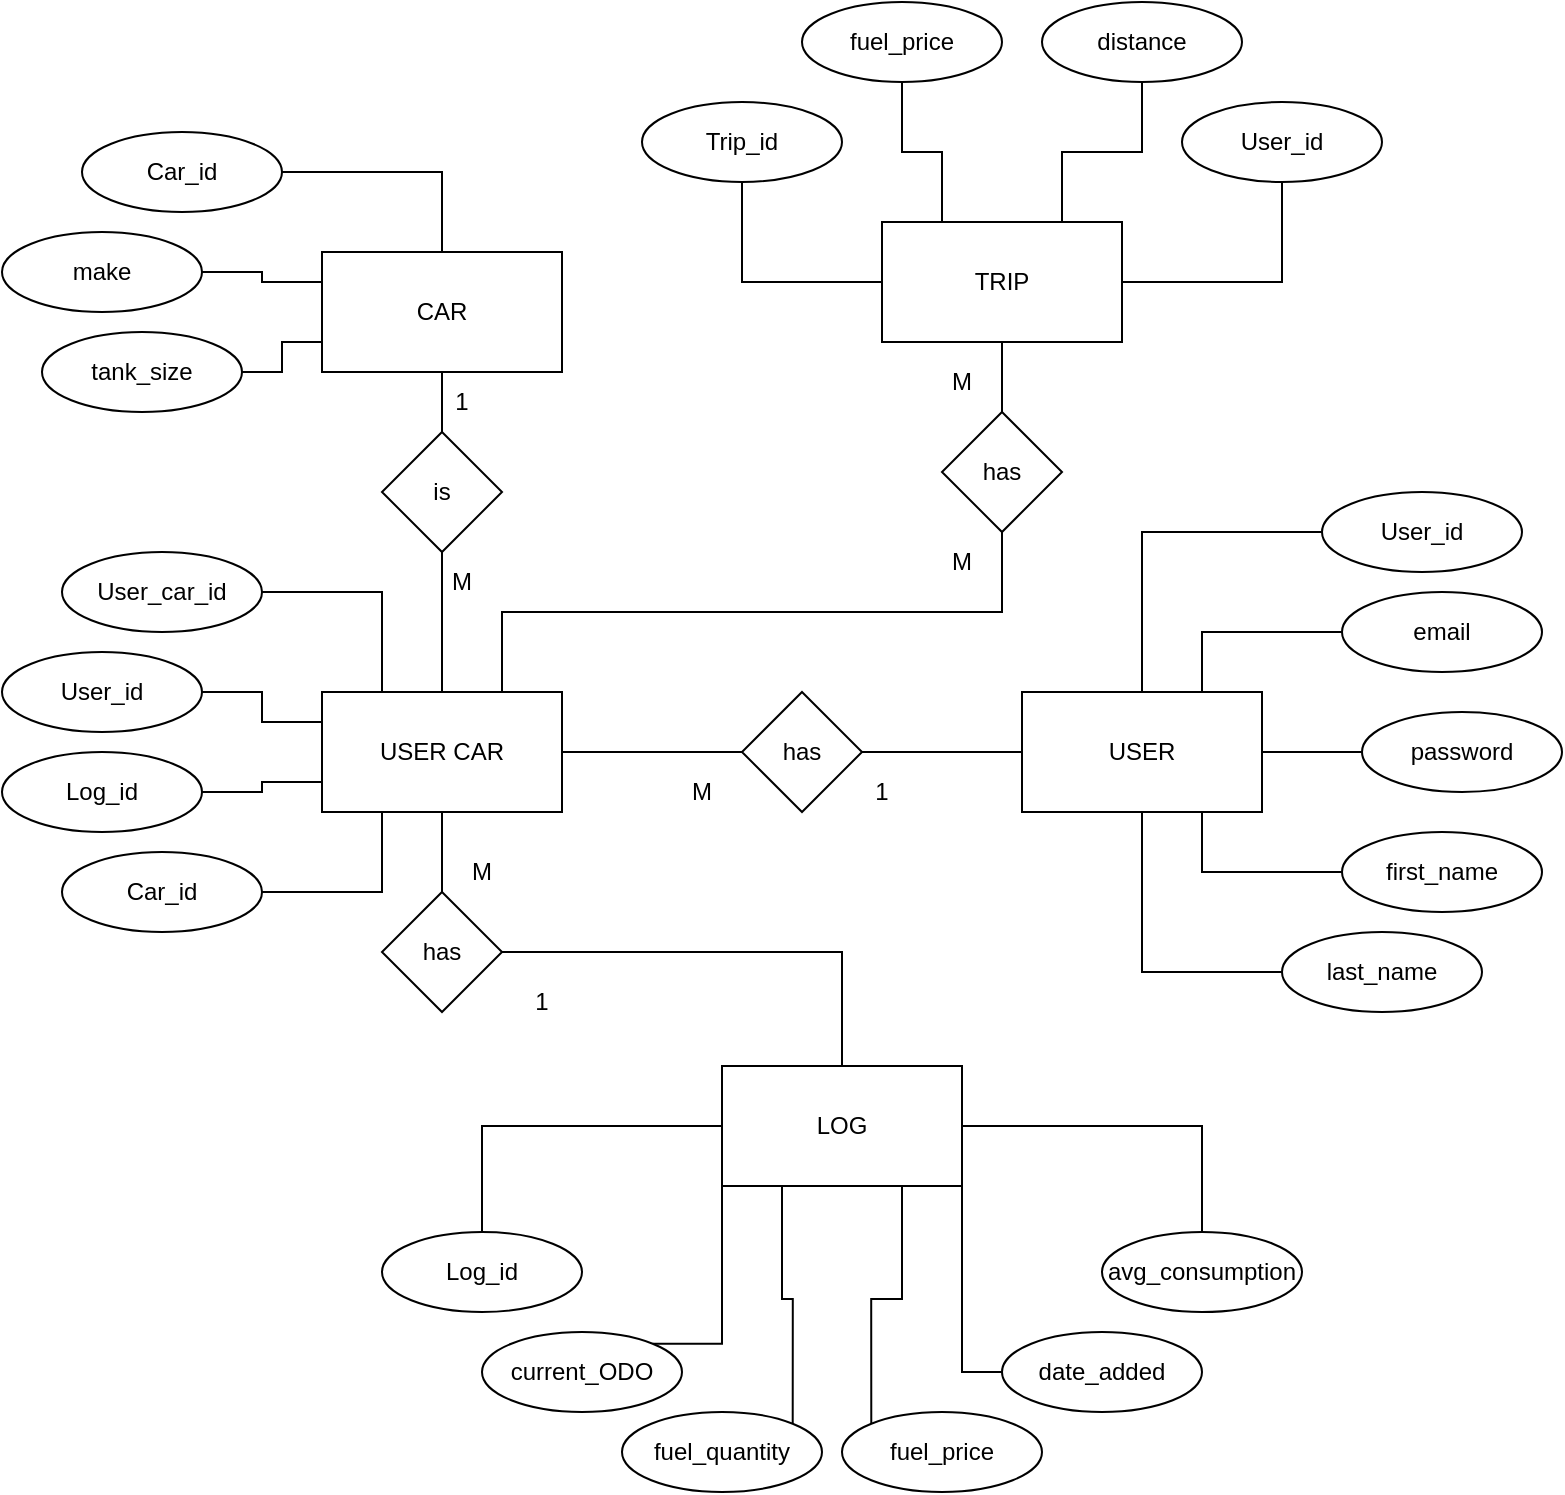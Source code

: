 <mxfile version="21.3.8" type="github">
  <diagram name="Page-1" id="bXm6ZJBDTjJmP4H4rrZE">
    <mxGraphModel dx="1158" dy="778" grid="1" gridSize="10" guides="1" tooltips="1" connect="1" arrows="1" fold="1" page="1" pageScale="1" pageWidth="1169" pageHeight="827" math="0" shadow="0">
      <root>
        <mxCell id="0" />
        <mxCell id="1" parent="0" />
        <mxCell id="v7uv-vrLvc0-VAxoKwnR-17" style="edgeStyle=orthogonalEdgeStyle;rounded=0;orthogonalLoop=1;jettySize=auto;html=1;exitX=0;exitY=0.5;exitDx=0;exitDy=0;entryX=1;entryY=0.5;entryDx=0;entryDy=0;endArrow=none;endFill=0;" edge="1" parent="1" source="v7uv-vrLvc0-VAxoKwnR-1" target="v7uv-vrLvc0-VAxoKwnR-16">
          <mxGeometry relative="1" as="geometry" />
        </mxCell>
        <mxCell id="v7uv-vrLvc0-VAxoKwnR-1" value="USER" style="rounded=0;whiteSpace=wrap;html=1;" vertex="1" parent="1">
          <mxGeometry x="680" y="385" width="120" height="60" as="geometry" />
        </mxCell>
        <mxCell id="v7uv-vrLvc0-VAxoKwnR-2" value="CAR" style="rounded=0;whiteSpace=wrap;html=1;" vertex="1" parent="1">
          <mxGeometry x="330" y="165" width="120" height="60" as="geometry" />
        </mxCell>
        <mxCell id="v7uv-vrLvc0-VAxoKwnR-3" value="USER CAR" style="rounded=0;whiteSpace=wrap;html=1;" vertex="1" parent="1">
          <mxGeometry x="330" y="385" width="120" height="60" as="geometry" />
        </mxCell>
        <mxCell id="v7uv-vrLvc0-VAxoKwnR-4" value="LOG" style="rounded=0;whiteSpace=wrap;html=1;" vertex="1" parent="1">
          <mxGeometry x="530" y="572" width="120" height="60" as="geometry" />
        </mxCell>
        <mxCell id="v7uv-vrLvc0-VAxoKwnR-5" value="TRIP" style="rounded=0;whiteSpace=wrap;html=1;" vertex="1" parent="1">
          <mxGeometry x="610" y="150" width="120" height="60" as="geometry" />
        </mxCell>
        <mxCell id="v7uv-vrLvc0-VAxoKwnR-15" style="edgeStyle=orthogonalEdgeStyle;rounded=0;orthogonalLoop=1;jettySize=auto;html=1;exitX=0;exitY=0.5;exitDx=0;exitDy=0;entryX=0.5;entryY=0;entryDx=0;entryDy=0;endArrow=none;endFill=0;" edge="1" parent="1" source="v7uv-vrLvc0-VAxoKwnR-6" target="v7uv-vrLvc0-VAxoKwnR-1">
          <mxGeometry relative="1" as="geometry" />
        </mxCell>
        <mxCell id="v7uv-vrLvc0-VAxoKwnR-6" value="User_id" style="ellipse;whiteSpace=wrap;html=1;" vertex="1" parent="1">
          <mxGeometry x="830" y="285" width="100" height="40" as="geometry" />
        </mxCell>
        <mxCell id="v7uv-vrLvc0-VAxoKwnR-14" style="edgeStyle=orthogonalEdgeStyle;rounded=0;orthogonalLoop=1;jettySize=auto;html=1;exitX=0;exitY=0.5;exitDx=0;exitDy=0;entryX=0.75;entryY=0;entryDx=0;entryDy=0;endArrow=none;endFill=0;" edge="1" parent="1" source="v7uv-vrLvc0-VAxoKwnR-7" target="v7uv-vrLvc0-VAxoKwnR-1">
          <mxGeometry relative="1" as="geometry" />
        </mxCell>
        <mxCell id="v7uv-vrLvc0-VAxoKwnR-7" value="email" style="ellipse;whiteSpace=wrap;html=1;" vertex="1" parent="1">
          <mxGeometry x="840" y="335" width="100" height="40" as="geometry" />
        </mxCell>
        <mxCell id="v7uv-vrLvc0-VAxoKwnR-13" style="edgeStyle=orthogonalEdgeStyle;rounded=0;orthogonalLoop=1;jettySize=auto;html=1;exitX=0;exitY=0.5;exitDx=0;exitDy=0;endArrow=none;endFill=0;" edge="1" parent="1" source="v7uv-vrLvc0-VAxoKwnR-8" target="v7uv-vrLvc0-VAxoKwnR-1">
          <mxGeometry relative="1" as="geometry" />
        </mxCell>
        <mxCell id="v7uv-vrLvc0-VAxoKwnR-8" value="password" style="ellipse;whiteSpace=wrap;html=1;" vertex="1" parent="1">
          <mxGeometry x="850" y="395" width="100" height="40" as="geometry" />
        </mxCell>
        <mxCell id="v7uv-vrLvc0-VAxoKwnR-12" style="edgeStyle=orthogonalEdgeStyle;rounded=0;orthogonalLoop=1;jettySize=auto;html=1;exitX=0;exitY=0.5;exitDx=0;exitDy=0;entryX=0.75;entryY=1;entryDx=0;entryDy=0;endArrow=none;endFill=0;" edge="1" parent="1" source="v7uv-vrLvc0-VAxoKwnR-9" target="v7uv-vrLvc0-VAxoKwnR-1">
          <mxGeometry relative="1" as="geometry" />
        </mxCell>
        <mxCell id="v7uv-vrLvc0-VAxoKwnR-9" value="first_name" style="ellipse;whiteSpace=wrap;html=1;" vertex="1" parent="1">
          <mxGeometry x="840" y="455" width="100" height="40" as="geometry" />
        </mxCell>
        <mxCell id="v7uv-vrLvc0-VAxoKwnR-11" style="edgeStyle=orthogonalEdgeStyle;rounded=0;orthogonalLoop=1;jettySize=auto;html=1;exitX=0;exitY=0.5;exitDx=0;exitDy=0;entryX=0.5;entryY=1;entryDx=0;entryDy=0;endArrow=none;endFill=0;" edge="1" parent="1" source="v7uv-vrLvc0-VAxoKwnR-10" target="v7uv-vrLvc0-VAxoKwnR-1">
          <mxGeometry relative="1" as="geometry" />
        </mxCell>
        <mxCell id="v7uv-vrLvc0-VAxoKwnR-10" value="last_name" style="ellipse;whiteSpace=wrap;html=1;" vertex="1" parent="1">
          <mxGeometry x="810" y="505" width="100" height="40" as="geometry" />
        </mxCell>
        <mxCell id="v7uv-vrLvc0-VAxoKwnR-18" style="edgeStyle=orthogonalEdgeStyle;rounded=0;orthogonalLoop=1;jettySize=auto;html=1;exitX=0;exitY=0.5;exitDx=0;exitDy=0;entryX=1;entryY=0.5;entryDx=0;entryDy=0;endArrow=none;endFill=0;" edge="1" parent="1" source="v7uv-vrLvc0-VAxoKwnR-16" target="v7uv-vrLvc0-VAxoKwnR-3">
          <mxGeometry relative="1" as="geometry" />
        </mxCell>
        <mxCell id="v7uv-vrLvc0-VAxoKwnR-16" value="has" style="rhombus;whiteSpace=wrap;html=1;" vertex="1" parent="1">
          <mxGeometry x="540" y="385" width="60" height="60" as="geometry" />
        </mxCell>
        <mxCell id="v7uv-vrLvc0-VAxoKwnR-25" style="edgeStyle=orthogonalEdgeStyle;rounded=0;orthogonalLoop=1;jettySize=auto;html=1;exitX=1;exitY=0.5;exitDx=0;exitDy=0;entryX=0.25;entryY=0;entryDx=0;entryDy=0;endArrow=none;endFill=0;" edge="1" parent="1" source="v7uv-vrLvc0-VAxoKwnR-19" target="v7uv-vrLvc0-VAxoKwnR-3">
          <mxGeometry relative="1" as="geometry" />
        </mxCell>
        <mxCell id="v7uv-vrLvc0-VAxoKwnR-19" value="User_car_id" style="ellipse;whiteSpace=wrap;html=1;" vertex="1" parent="1">
          <mxGeometry x="200" y="315" width="100" height="40" as="geometry" />
        </mxCell>
        <mxCell id="v7uv-vrLvc0-VAxoKwnR-24" style="edgeStyle=orthogonalEdgeStyle;rounded=0;orthogonalLoop=1;jettySize=auto;html=1;exitX=1;exitY=0.5;exitDx=0;exitDy=0;entryX=0;entryY=0.25;entryDx=0;entryDy=0;endArrow=none;endFill=0;" edge="1" parent="1" source="v7uv-vrLvc0-VAxoKwnR-20" target="v7uv-vrLvc0-VAxoKwnR-3">
          <mxGeometry relative="1" as="geometry" />
        </mxCell>
        <mxCell id="v7uv-vrLvc0-VAxoKwnR-20" value="User_id" style="ellipse;whiteSpace=wrap;html=1;" vertex="1" parent="1">
          <mxGeometry x="170" y="365" width="100" height="40" as="geometry" />
        </mxCell>
        <mxCell id="v7uv-vrLvc0-VAxoKwnR-23" style="edgeStyle=orthogonalEdgeStyle;rounded=0;orthogonalLoop=1;jettySize=auto;html=1;exitX=1;exitY=0.5;exitDx=0;exitDy=0;entryX=0;entryY=0.75;entryDx=0;entryDy=0;endArrow=none;endFill=0;" edge="1" parent="1" source="v7uv-vrLvc0-VAxoKwnR-21" target="v7uv-vrLvc0-VAxoKwnR-3">
          <mxGeometry relative="1" as="geometry" />
        </mxCell>
        <mxCell id="v7uv-vrLvc0-VAxoKwnR-21" value="Log_id" style="ellipse;whiteSpace=wrap;html=1;" vertex="1" parent="1">
          <mxGeometry x="170" y="415" width="100" height="40" as="geometry" />
        </mxCell>
        <mxCell id="v7uv-vrLvc0-VAxoKwnR-26" style="edgeStyle=orthogonalEdgeStyle;rounded=0;orthogonalLoop=1;jettySize=auto;html=1;exitX=1;exitY=0.5;exitDx=0;exitDy=0;entryX=0.25;entryY=1;entryDx=0;entryDy=0;endArrow=none;endFill=0;" edge="1" parent="1" source="v7uv-vrLvc0-VAxoKwnR-22" target="v7uv-vrLvc0-VAxoKwnR-3">
          <mxGeometry relative="1" as="geometry" />
        </mxCell>
        <mxCell id="v7uv-vrLvc0-VAxoKwnR-22" value="Car_id" style="ellipse;whiteSpace=wrap;html=1;" vertex="1" parent="1">
          <mxGeometry x="200" y="465" width="100" height="40" as="geometry" />
        </mxCell>
        <mxCell id="v7uv-vrLvc0-VAxoKwnR-28" style="edgeStyle=orthogonalEdgeStyle;rounded=0;orthogonalLoop=1;jettySize=auto;html=1;exitX=0.5;exitY=0;exitDx=0;exitDy=0;entryX=0.5;entryY=1;entryDx=0;entryDy=0;endArrow=none;endFill=0;" edge="1" parent="1" source="v7uv-vrLvc0-VAxoKwnR-27" target="v7uv-vrLvc0-VAxoKwnR-2">
          <mxGeometry relative="1" as="geometry" />
        </mxCell>
        <mxCell id="v7uv-vrLvc0-VAxoKwnR-29" style="edgeStyle=orthogonalEdgeStyle;rounded=0;orthogonalLoop=1;jettySize=auto;html=1;exitX=0.5;exitY=1;exitDx=0;exitDy=0;entryX=0.5;entryY=0;entryDx=0;entryDy=0;endArrow=none;endFill=0;" edge="1" parent="1" source="v7uv-vrLvc0-VAxoKwnR-27" target="v7uv-vrLvc0-VAxoKwnR-3">
          <mxGeometry relative="1" as="geometry" />
        </mxCell>
        <mxCell id="v7uv-vrLvc0-VAxoKwnR-27" value="is" style="rhombus;whiteSpace=wrap;html=1;" vertex="1" parent="1">
          <mxGeometry x="360" y="255" width="60" height="60" as="geometry" />
        </mxCell>
        <mxCell id="v7uv-vrLvc0-VAxoKwnR-33" style="edgeStyle=orthogonalEdgeStyle;rounded=0;orthogonalLoop=1;jettySize=auto;html=1;endArrow=none;endFill=0;" edge="1" parent="1" source="v7uv-vrLvc0-VAxoKwnR-30" target="v7uv-vrLvc0-VAxoKwnR-4">
          <mxGeometry relative="1" as="geometry" />
        </mxCell>
        <mxCell id="v7uv-vrLvc0-VAxoKwnR-34" style="edgeStyle=orthogonalEdgeStyle;rounded=0;orthogonalLoop=1;jettySize=auto;html=1;exitX=0.5;exitY=0;exitDx=0;exitDy=0;entryX=0.5;entryY=1;entryDx=0;entryDy=0;endArrow=none;endFill=0;" edge="1" parent="1" source="v7uv-vrLvc0-VAxoKwnR-30" target="v7uv-vrLvc0-VAxoKwnR-3">
          <mxGeometry relative="1" as="geometry" />
        </mxCell>
        <mxCell id="v7uv-vrLvc0-VAxoKwnR-30" value="has" style="rhombus;whiteSpace=wrap;html=1;" vertex="1" parent="1">
          <mxGeometry x="360" y="485" width="60" height="60" as="geometry" />
        </mxCell>
        <mxCell id="v7uv-vrLvc0-VAxoKwnR-41" style="edgeStyle=orthogonalEdgeStyle;rounded=0;orthogonalLoop=1;jettySize=auto;html=1;exitX=0.5;exitY=0;exitDx=0;exitDy=0;entryX=0;entryY=0.5;entryDx=0;entryDy=0;endArrow=none;endFill=0;" edge="1" parent="1" source="v7uv-vrLvc0-VAxoKwnR-35" target="v7uv-vrLvc0-VAxoKwnR-4">
          <mxGeometry relative="1" as="geometry" />
        </mxCell>
        <mxCell id="v7uv-vrLvc0-VAxoKwnR-35" value="Log_id" style="ellipse;whiteSpace=wrap;html=1;" vertex="1" parent="1">
          <mxGeometry x="360" y="655" width="100" height="40" as="geometry" />
        </mxCell>
        <mxCell id="v7uv-vrLvc0-VAxoKwnR-42" style="edgeStyle=orthogonalEdgeStyle;rounded=0;orthogonalLoop=1;jettySize=auto;html=1;exitX=1;exitY=0;exitDx=0;exitDy=0;entryX=0;entryY=1;entryDx=0;entryDy=0;endArrow=none;endFill=0;" edge="1" parent="1" source="v7uv-vrLvc0-VAxoKwnR-36" target="v7uv-vrLvc0-VAxoKwnR-4">
          <mxGeometry relative="1" as="geometry" />
        </mxCell>
        <mxCell id="v7uv-vrLvc0-VAxoKwnR-36" value="current_ODO" style="ellipse;whiteSpace=wrap;html=1;" vertex="1" parent="1">
          <mxGeometry x="410" y="705" width="100" height="40" as="geometry" />
        </mxCell>
        <mxCell id="v7uv-vrLvc0-VAxoKwnR-43" style="edgeStyle=orthogonalEdgeStyle;rounded=0;orthogonalLoop=1;jettySize=auto;html=1;exitX=1;exitY=0;exitDx=0;exitDy=0;entryX=0.25;entryY=1;entryDx=0;entryDy=0;endArrow=none;endFill=0;" edge="1" parent="1" source="v7uv-vrLvc0-VAxoKwnR-37" target="v7uv-vrLvc0-VAxoKwnR-4">
          <mxGeometry relative="1" as="geometry" />
        </mxCell>
        <mxCell id="v7uv-vrLvc0-VAxoKwnR-37" value="fuel_quantity" style="ellipse;whiteSpace=wrap;html=1;" vertex="1" parent="1">
          <mxGeometry x="480" y="745" width="100" height="40" as="geometry" />
        </mxCell>
        <mxCell id="v7uv-vrLvc0-VAxoKwnR-44" style="edgeStyle=orthogonalEdgeStyle;rounded=0;orthogonalLoop=1;jettySize=auto;html=1;exitX=0;exitY=0;exitDx=0;exitDy=0;entryX=0.75;entryY=1;entryDx=0;entryDy=0;endArrow=none;endFill=0;" edge="1" parent="1" source="v7uv-vrLvc0-VAxoKwnR-38" target="v7uv-vrLvc0-VAxoKwnR-4">
          <mxGeometry relative="1" as="geometry" />
        </mxCell>
        <mxCell id="v7uv-vrLvc0-VAxoKwnR-38" value="fuel_price" style="ellipse;whiteSpace=wrap;html=1;" vertex="1" parent="1">
          <mxGeometry x="590" y="745" width="100" height="40" as="geometry" />
        </mxCell>
        <mxCell id="v7uv-vrLvc0-VAxoKwnR-45" style="edgeStyle=orthogonalEdgeStyle;rounded=0;orthogonalLoop=1;jettySize=auto;html=1;exitX=0;exitY=0.5;exitDx=0;exitDy=0;entryX=1;entryY=1;entryDx=0;entryDy=0;endArrow=none;endFill=0;" edge="1" parent="1" source="v7uv-vrLvc0-VAxoKwnR-39" target="v7uv-vrLvc0-VAxoKwnR-4">
          <mxGeometry relative="1" as="geometry" />
        </mxCell>
        <mxCell id="v7uv-vrLvc0-VAxoKwnR-39" value="date_added" style="ellipse;whiteSpace=wrap;html=1;" vertex="1" parent="1">
          <mxGeometry x="670" y="705" width="100" height="40" as="geometry" />
        </mxCell>
        <mxCell id="v7uv-vrLvc0-VAxoKwnR-46" style="edgeStyle=orthogonalEdgeStyle;rounded=0;orthogonalLoop=1;jettySize=auto;html=1;exitX=0.5;exitY=0;exitDx=0;exitDy=0;entryX=1;entryY=0.5;entryDx=0;entryDy=0;endArrow=none;endFill=0;" edge="1" parent="1" source="v7uv-vrLvc0-VAxoKwnR-40" target="v7uv-vrLvc0-VAxoKwnR-4">
          <mxGeometry relative="1" as="geometry" />
        </mxCell>
        <mxCell id="v7uv-vrLvc0-VAxoKwnR-40" value="avg_consumption" style="ellipse;whiteSpace=wrap;html=1;" vertex="1" parent="1">
          <mxGeometry x="720" y="655" width="100" height="40" as="geometry" />
        </mxCell>
        <mxCell id="v7uv-vrLvc0-VAxoKwnR-49" style="edgeStyle=orthogonalEdgeStyle;rounded=0;orthogonalLoop=1;jettySize=auto;html=1;exitX=0.5;exitY=0;exitDx=0;exitDy=0;endArrow=none;endFill=0;" edge="1" parent="1" source="v7uv-vrLvc0-VAxoKwnR-48" target="v7uv-vrLvc0-VAxoKwnR-5">
          <mxGeometry relative="1" as="geometry" />
        </mxCell>
        <mxCell id="v7uv-vrLvc0-VAxoKwnR-50" style="edgeStyle=orthogonalEdgeStyle;rounded=0;orthogonalLoop=1;jettySize=auto;html=1;exitX=0.5;exitY=1;exitDx=0;exitDy=0;entryX=0.75;entryY=0;entryDx=0;entryDy=0;endArrow=none;endFill=0;" edge="1" parent="1" source="v7uv-vrLvc0-VAxoKwnR-48" target="v7uv-vrLvc0-VAxoKwnR-3">
          <mxGeometry relative="1" as="geometry" />
        </mxCell>
        <mxCell id="v7uv-vrLvc0-VAxoKwnR-48" value="has" style="rhombus;whiteSpace=wrap;html=1;" vertex="1" parent="1">
          <mxGeometry x="640" y="245" width="60" height="60" as="geometry" />
        </mxCell>
        <mxCell id="v7uv-vrLvc0-VAxoKwnR-56" style="edgeStyle=orthogonalEdgeStyle;rounded=0;orthogonalLoop=1;jettySize=auto;html=1;exitX=0.5;exitY=1;exitDx=0;exitDy=0;entryX=0;entryY=0.5;entryDx=0;entryDy=0;endArrow=none;endFill=0;" edge="1" parent="1" source="v7uv-vrLvc0-VAxoKwnR-52" target="v7uv-vrLvc0-VAxoKwnR-5">
          <mxGeometry relative="1" as="geometry" />
        </mxCell>
        <mxCell id="v7uv-vrLvc0-VAxoKwnR-52" value="Trip_id" style="ellipse;whiteSpace=wrap;html=1;" vertex="1" parent="1">
          <mxGeometry x="490" y="90" width="100" height="40" as="geometry" />
        </mxCell>
        <mxCell id="v7uv-vrLvc0-VAxoKwnR-59" style="edgeStyle=orthogonalEdgeStyle;rounded=0;orthogonalLoop=1;jettySize=auto;html=1;exitX=0.5;exitY=1;exitDx=0;exitDy=0;entryX=0.25;entryY=0;entryDx=0;entryDy=0;endArrow=none;endFill=0;" edge="1" parent="1" source="v7uv-vrLvc0-VAxoKwnR-53" target="v7uv-vrLvc0-VAxoKwnR-5">
          <mxGeometry relative="1" as="geometry" />
        </mxCell>
        <mxCell id="v7uv-vrLvc0-VAxoKwnR-53" value="fuel_price" style="ellipse;whiteSpace=wrap;html=1;" vertex="1" parent="1">
          <mxGeometry x="570" y="40" width="100" height="40" as="geometry" />
        </mxCell>
        <mxCell id="v7uv-vrLvc0-VAxoKwnR-58" style="edgeStyle=orthogonalEdgeStyle;rounded=0;orthogonalLoop=1;jettySize=auto;html=1;exitX=0.5;exitY=1;exitDx=0;exitDy=0;entryX=0.75;entryY=0;entryDx=0;entryDy=0;endArrow=none;endFill=0;" edge="1" parent="1" source="v7uv-vrLvc0-VAxoKwnR-54" target="v7uv-vrLvc0-VAxoKwnR-5">
          <mxGeometry relative="1" as="geometry" />
        </mxCell>
        <mxCell id="v7uv-vrLvc0-VAxoKwnR-54" value="distance" style="ellipse;whiteSpace=wrap;html=1;" vertex="1" parent="1">
          <mxGeometry x="690" y="40" width="100" height="40" as="geometry" />
        </mxCell>
        <mxCell id="v7uv-vrLvc0-VAxoKwnR-57" style="edgeStyle=orthogonalEdgeStyle;rounded=0;orthogonalLoop=1;jettySize=auto;html=1;exitX=0.5;exitY=1;exitDx=0;exitDy=0;entryX=1;entryY=0.5;entryDx=0;entryDy=0;endArrow=none;endFill=0;" edge="1" parent="1" source="v7uv-vrLvc0-VAxoKwnR-55" target="v7uv-vrLvc0-VAxoKwnR-5">
          <mxGeometry relative="1" as="geometry" />
        </mxCell>
        <mxCell id="v7uv-vrLvc0-VAxoKwnR-55" value="User_id" style="ellipse;whiteSpace=wrap;html=1;" vertex="1" parent="1">
          <mxGeometry x="760" y="90" width="100" height="40" as="geometry" />
        </mxCell>
        <mxCell id="v7uv-vrLvc0-VAxoKwnR-74" style="edgeStyle=orthogonalEdgeStyle;rounded=0;orthogonalLoop=1;jettySize=auto;html=1;exitX=1;exitY=0.5;exitDx=0;exitDy=0;endArrow=none;endFill=0;" edge="1" parent="1" source="v7uv-vrLvc0-VAxoKwnR-60" target="v7uv-vrLvc0-VAxoKwnR-2">
          <mxGeometry relative="1" as="geometry" />
        </mxCell>
        <mxCell id="v7uv-vrLvc0-VAxoKwnR-60" value="Car_id" style="ellipse;whiteSpace=wrap;html=1;" vertex="1" parent="1">
          <mxGeometry x="210" y="105" width="100" height="40" as="geometry" />
        </mxCell>
        <mxCell id="v7uv-vrLvc0-VAxoKwnR-75" style="edgeStyle=orthogonalEdgeStyle;rounded=0;orthogonalLoop=1;jettySize=auto;html=1;exitX=1;exitY=0.5;exitDx=0;exitDy=0;entryX=0;entryY=0.25;entryDx=0;entryDy=0;endArrow=none;endFill=0;" edge="1" parent="1" source="v7uv-vrLvc0-VAxoKwnR-61" target="v7uv-vrLvc0-VAxoKwnR-2">
          <mxGeometry relative="1" as="geometry" />
        </mxCell>
        <mxCell id="v7uv-vrLvc0-VAxoKwnR-61" value="make" style="ellipse;whiteSpace=wrap;html=1;" vertex="1" parent="1">
          <mxGeometry x="170" y="155" width="100" height="40" as="geometry" />
        </mxCell>
        <mxCell id="v7uv-vrLvc0-VAxoKwnR-76" style="edgeStyle=orthogonalEdgeStyle;rounded=0;orthogonalLoop=1;jettySize=auto;html=1;exitX=1;exitY=0.5;exitDx=0;exitDy=0;entryX=0;entryY=0.75;entryDx=0;entryDy=0;endArrow=none;endFill=0;" edge="1" parent="1" source="v7uv-vrLvc0-VAxoKwnR-62" target="v7uv-vrLvc0-VAxoKwnR-2">
          <mxGeometry relative="1" as="geometry" />
        </mxCell>
        <mxCell id="v7uv-vrLvc0-VAxoKwnR-62" value="tank_size" style="ellipse;whiteSpace=wrap;html=1;" vertex="1" parent="1">
          <mxGeometry x="190" y="205" width="100" height="40" as="geometry" />
        </mxCell>
        <mxCell id="v7uv-vrLvc0-VAxoKwnR-65" value="M" style="text;html=1;strokeColor=none;fillColor=none;align=center;verticalAlign=middle;whiteSpace=wrap;rounded=0;" vertex="1" parent="1">
          <mxGeometry x="370" y="315" width="60" height="30" as="geometry" />
        </mxCell>
        <mxCell id="v7uv-vrLvc0-VAxoKwnR-66" value="M" style="text;html=1;strokeColor=none;fillColor=none;align=center;verticalAlign=middle;whiteSpace=wrap;rounded=0;" vertex="1" parent="1">
          <mxGeometry x="380" y="460" width="60" height="30" as="geometry" />
        </mxCell>
        <mxCell id="v7uv-vrLvc0-VAxoKwnR-67" value="1" style="text;html=1;strokeColor=none;fillColor=none;align=center;verticalAlign=middle;whiteSpace=wrap;rounded=0;" vertex="1" parent="1">
          <mxGeometry x="410" y="525" width="60" height="30" as="geometry" />
        </mxCell>
        <mxCell id="v7uv-vrLvc0-VAxoKwnR-68" value="M" style="text;html=1;strokeColor=none;fillColor=none;align=center;verticalAlign=middle;whiteSpace=wrap;rounded=0;" vertex="1" parent="1">
          <mxGeometry x="620" y="215" width="60" height="30" as="geometry" />
        </mxCell>
        <mxCell id="v7uv-vrLvc0-VAxoKwnR-70" value="M" style="text;html=1;strokeColor=none;fillColor=none;align=center;verticalAlign=middle;whiteSpace=wrap;rounded=0;" vertex="1" parent="1">
          <mxGeometry x="620" y="305" width="60" height="30" as="geometry" />
        </mxCell>
        <mxCell id="v7uv-vrLvc0-VAxoKwnR-71" value="M" style="text;html=1;strokeColor=none;fillColor=none;align=center;verticalAlign=middle;whiteSpace=wrap;rounded=0;" vertex="1" parent="1">
          <mxGeometry x="490" y="420" width="60" height="30" as="geometry" />
        </mxCell>
        <mxCell id="v7uv-vrLvc0-VAxoKwnR-72" value="1" style="text;html=1;strokeColor=none;fillColor=none;align=center;verticalAlign=middle;whiteSpace=wrap;rounded=0;" vertex="1" parent="1">
          <mxGeometry x="580" y="420" width="60" height="30" as="geometry" />
        </mxCell>
        <mxCell id="v7uv-vrLvc0-VAxoKwnR-73" value="1" style="text;html=1;strokeColor=none;fillColor=none;align=center;verticalAlign=middle;whiteSpace=wrap;rounded=0;" vertex="1" parent="1">
          <mxGeometry x="370" y="225" width="60" height="30" as="geometry" />
        </mxCell>
      </root>
    </mxGraphModel>
  </diagram>
</mxfile>
